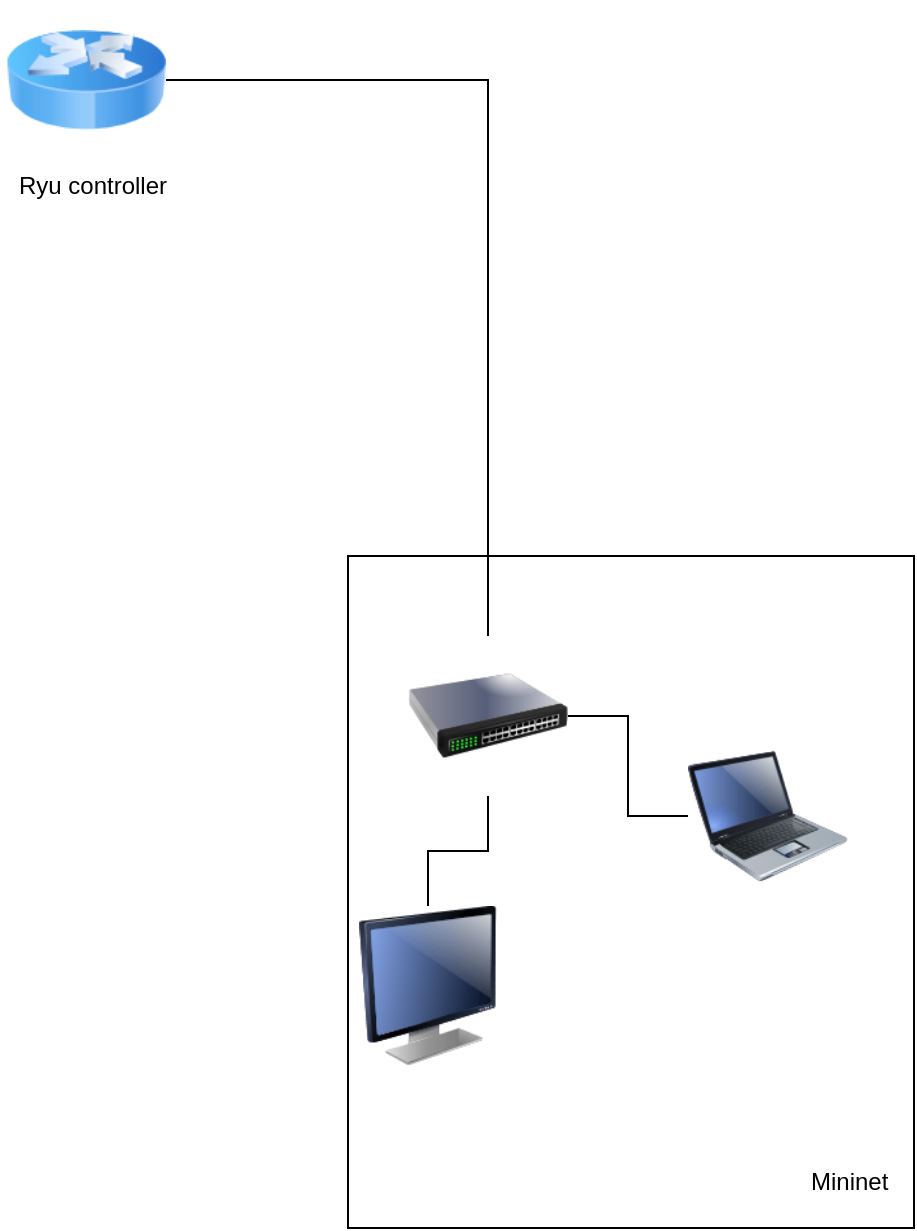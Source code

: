 <mxfile version="20.5.3" type="embed"><diagram name="第 1 页" id="McIFmjKq9pFdLkjuJxYr"><mxGraphModel dx="1552" dy="810" grid="0" gridSize="10" guides="1" tooltips="1" connect="1" arrows="1" fold="1" page="1" pageScale="1" pageWidth="827" pageHeight="1169" math="0" shadow="0"><root><mxCell id="0"/><mxCell id="1" parent="0"/><mxCell id="rC-vLd5PVRkUmveDL2ru-31" value="" style="rounded=0;whiteSpace=wrap;html=1;fillColor=none;" parent="1" vertex="1"><mxGeometry x="510" y="370" width="283" height="336" as="geometry"/></mxCell><mxCell id="rC-vLd5PVRkUmveDL2ru-28" style="edgeStyle=orthogonalEdgeStyle;rounded=0;orthogonalLoop=1;jettySize=auto;html=1;exitX=1;exitY=0.5;exitDx=0;exitDy=0;endArrow=none;endFill=0;" parent="1" source="rC-vLd5PVRkUmveDL2ru-5" target="rC-vLd5PVRkUmveDL2ru-16" edge="1"><mxGeometry relative="1" as="geometry"/></mxCell><mxCell id="rC-vLd5PVRkUmveDL2ru-5" value="" style="image;html=1;image=img/lib/clip_art/networking/Router_Icon_128x128.png" parent="1" vertex="1"><mxGeometry x="339" y="92" width="80" height="80" as="geometry"/></mxCell><mxCell id="rC-vLd5PVRkUmveDL2ru-11" value="" style="image;html=1;image=img/lib/clip_art/computers/Laptop_128x128.png" parent="1" vertex="1"><mxGeometry x="680" y="460" width="80" height="80" as="geometry"/></mxCell><mxCell id="rC-vLd5PVRkUmveDL2ru-12" value="" style="image;html=1;image=img/lib/clip_art/computers/Monitor_128x128.png" parent="1" vertex="1"><mxGeometry x="510" y="545" width="80" height="80" as="geometry"/></mxCell><mxCell id="rC-vLd5PVRkUmveDL2ru-18" value="" style="edgeStyle=orthogonalEdgeStyle;rounded=0;orthogonalLoop=1;jettySize=auto;html=1;endArrow=none;endFill=0;" parent="1" source="rC-vLd5PVRkUmveDL2ru-16" target="rC-vLd5PVRkUmveDL2ru-12" edge="1"><mxGeometry relative="1" as="geometry"/></mxCell><mxCell id="rC-vLd5PVRkUmveDL2ru-19" value="" style="edgeStyle=orthogonalEdgeStyle;rounded=0;orthogonalLoop=1;jettySize=auto;html=1;endArrow=none;endFill=0;" parent="1" source="rC-vLd5PVRkUmveDL2ru-16" target="rC-vLd5PVRkUmveDL2ru-11" edge="1"><mxGeometry relative="1" as="geometry"/></mxCell><mxCell id="rC-vLd5PVRkUmveDL2ru-16" value="" style="image;html=1;image=img/lib/clip_art/networking/Switch_128x128.png" parent="1" vertex="1"><mxGeometry x="540" y="410" width="80" height="80" as="geometry"/></mxCell><mxCell id="rC-vLd5PVRkUmveDL2ru-20" value="Ryu controller" style="text;html=1;align=center;verticalAlign=middle;resizable=0;points=[];autosize=1;strokeColor=none;fillColor=none;" parent="1" vertex="1"><mxGeometry x="336" y="172" width="92" height="26" as="geometry"/></mxCell><mxCell id="rC-vLd5PVRkUmveDL2ru-29" value="Mininet&amp;nbsp;" style="text;html=1;align=center;verticalAlign=middle;resizable=0;points=[];autosize=1;strokeColor=none;fillColor=none;" parent="1" vertex="1"><mxGeometry x="732" y="670" width="60" height="26" as="geometry"/></mxCell></root></mxGraphModel></diagram></mxfile>